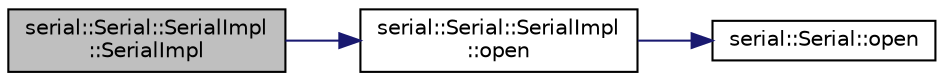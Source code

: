 digraph "serial::Serial::SerialImpl::SerialImpl"
{
 // LATEX_PDF_SIZE
  edge [fontname="Helvetica",fontsize="10",labelfontname="Helvetica",labelfontsize="10"];
  node [fontname="Helvetica",fontsize="10",shape=record];
  rankdir="LR";
  Node1 [label="serial::Serial::SerialImpl\l::SerialImpl",height=0.2,width=0.4,color="black", fillcolor="grey75", style="filled", fontcolor="black",tooltip=" "];
  Node1 -> Node2 [color="midnightblue",fontsize="10",style="solid",fontname="Helvetica"];
  Node2 [label="serial::Serial::SerialImpl\l::open",height=0.2,width=0.4,color="black", fillcolor="white", style="filled",URL="$classserial_1_1serial_1_1_serial_1_1_serial_impl.html#a279801879f609e1845e3e730f5651aa2",tooltip=" "];
  Node2 -> Node3 [color="midnightblue",fontsize="10",style="solid",fontname="Helvetica"];
  Node3 [label="serial::Serial::open",height=0.2,width=0.4,color="black", fillcolor="white", style="filled",URL="$classserial_1_1_serial.html#af3644ed1a9d899b70e9d63bb9b808d62",tooltip=" "];
}
